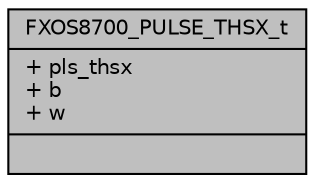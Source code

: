 digraph "FXOS8700_PULSE_THSX_t"
{
  edge [fontname="Helvetica",fontsize="10",labelfontname="Helvetica",labelfontsize="10"];
  node [fontname="Helvetica",fontsize="10",shape=record];
  Node1 [label="{FXOS8700_PULSE_THSX_t\n|+ pls_thsx\l+ b\l+ w\l|}",height=0.2,width=0.4,color="black", fillcolor="grey75", style="filled", fontcolor="black"];
}
